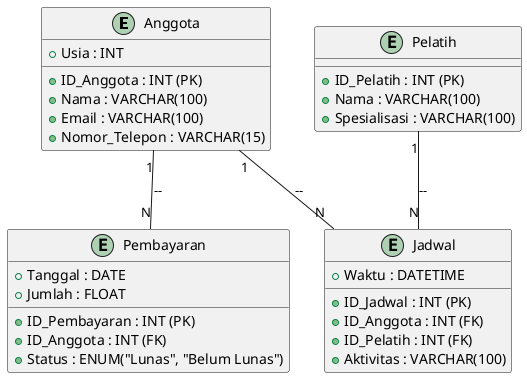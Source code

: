 ```puml
@startuml ERD
entity "Anggota" as Anggota {
    + ID_Anggota : INT (PK)
    + Nama : VARCHAR(100)
    + Usia : INT
    + Email : VARCHAR(100)
    + Nomor_Telepon : VARCHAR(15)
}

entity "Pelatih" as Pelatih {
    + ID_Pelatih : INT (PK)
    + Nama : VARCHAR(100)
    + Spesialisasi : VARCHAR(100)
}

entity "Jadwal" as Jadwal {
    + ID_Jadwal : INT (PK)
    + ID_Anggota : INT (FK)
    + ID_Pelatih : INT (FK)
    + Waktu : DATETIME
    + Aktivitas : VARCHAR(100)
}

entity "Pembayaran" as Pembayaran {
    + ID_Pembayaran : INT (PK)
    + ID_Anggota : INT (FK)
    + Tanggal : DATE
    + Jumlah : FLOAT
    + Status : ENUM("Lunas", "Belum Lunas")
}

Anggota -- Jadwal : "1" -- "N"
Anggota -- Pembayaran : "1" -- "N"
Pelatih -- Jadwal : "1" -- "N"
@enduml
```

### 6.2. Flowchart

```puml
@startuml Flowchart
start
:Anggota melakukan pendaftaran;
if (Data valid?) then (Ya)
  :Data disimpan ke database;
  :Keanggotaan aktif;
else (Tidak)
  :Memberikan notifikasi kesalahan;
endif
:Anggota memilih jadwal latihan;
if (Jadwal tersedia?) then (Ya)
  :Konfirmasi jadwal;
else (Tidak)
  :Pilih jadwal lain;
endif
:Melakukan pembayaran;
if (Pembayaran berhasil?) then (Ya)
  :Keanggotaan diperbarui;
else (Tidak)
  :Berikan notifikasi gagal;
endif
stop
@enduml
```
@startuml usecase
actor "Anggota" as Anggota
actor "Pelatih" as Pelatih
actor "Manajer Gym" as Manajer

usecase "Mendaftar keanggotaan" as UC1
usecase "Memesan jadwal latihan" as UC2
usecase "Melakukan pembayaran" as UC3
usecase "Melihat jadwal" as UC4
usecase "Memberikan feedback" as UC5
usecase "Melihat laporan keuangan" as UC6

Anggota --> UC1
Anggota --> UC2
Anggota --> UC3
Anggota --> UC5
Pelatih --> UC4
Manajer --> UC6
@enduml